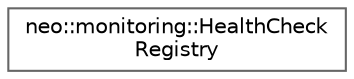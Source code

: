 digraph "Graphical Class Hierarchy"
{
 // LATEX_PDF_SIZE
  bgcolor="transparent";
  edge [fontname=Helvetica,fontsize=10,labelfontname=Helvetica,labelfontsize=10];
  node [fontname=Helvetica,fontsize=10,shape=box,height=0.2,width=0.4];
  rankdir="LR";
  Node0 [id="Node000000",label="neo::monitoring::HealthCheck\lRegistry",height=0.2,width=0.4,color="grey40", fillcolor="white", style="filled",URL="$classneo_1_1monitoring_1_1_health_check_registry.html",tooltip="Health check registry."];
}
